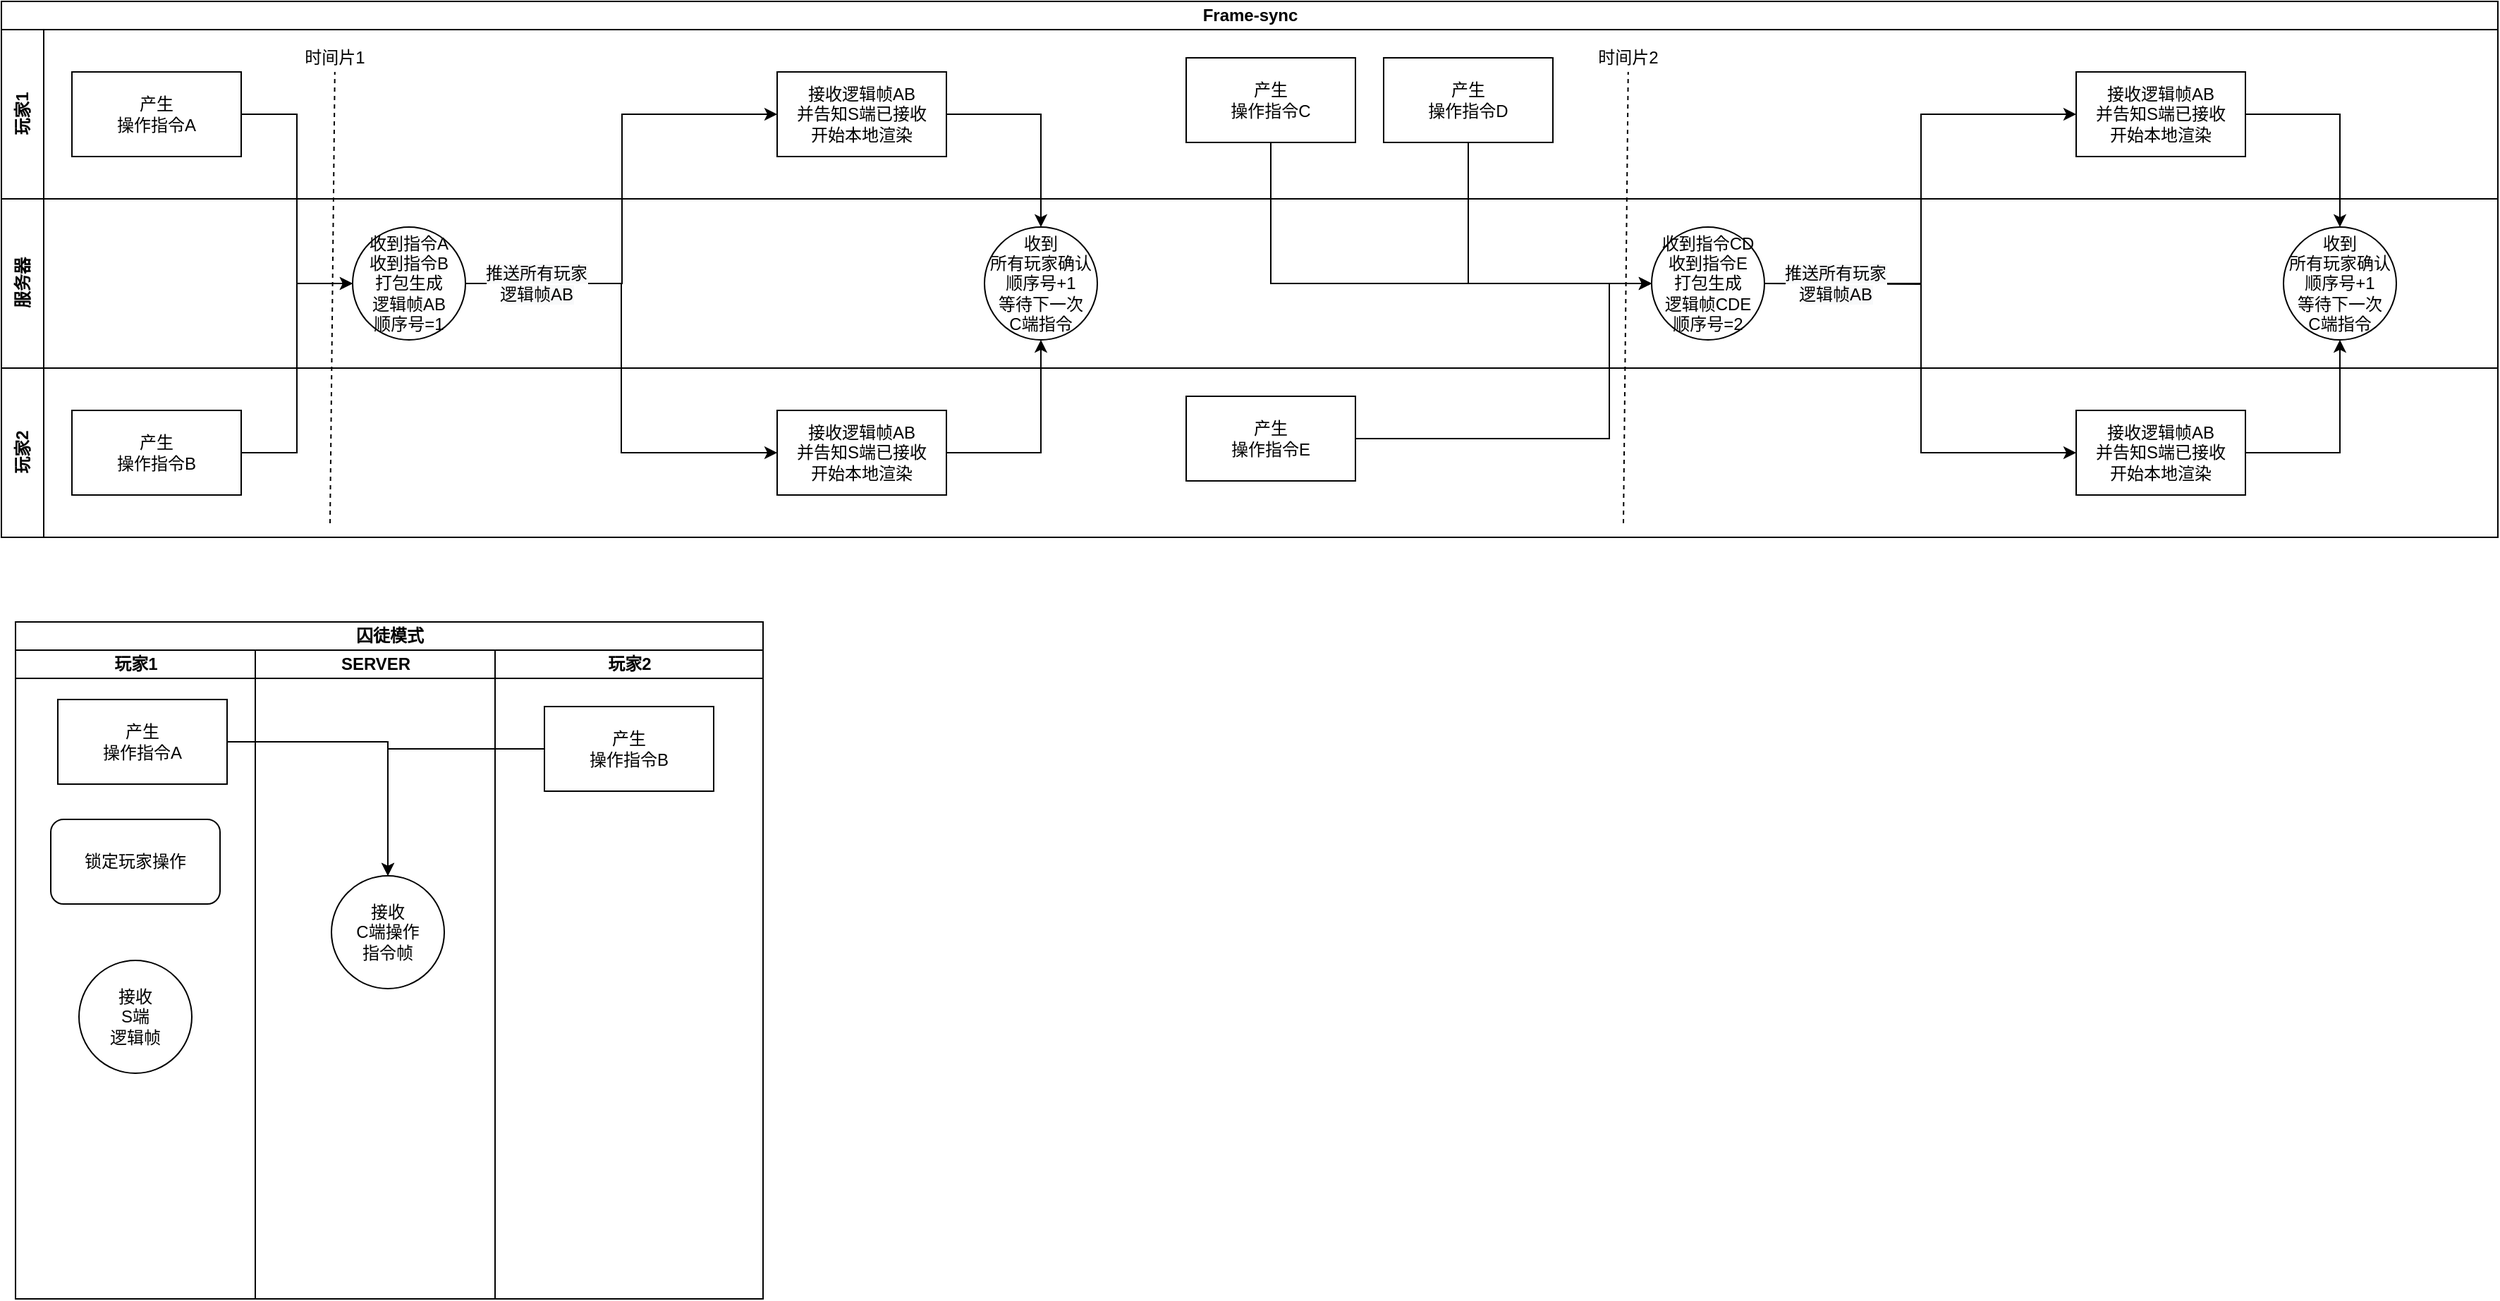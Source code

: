 <mxfile version="14.7.3" type="github">
  <diagram id="-5-jdhdnzxWbleS5DXfY" name="Page-1">
    <mxGraphModel dx="1426" dy="704" grid="1" gridSize="10" guides="1" tooltips="1" connect="1" arrows="1" fold="1" page="1" pageScale="1" pageWidth="827" pageHeight="1169" math="0" shadow="0">
      <root>
        <mxCell id="0" />
        <mxCell id="1" parent="0" />
        <mxCell id="7hrJLlgsWt-9u6O5V6BG-1" value="Frame-sync" style="swimlane;html=1;childLayout=stackLayout;resizeParent=1;resizeParentMax=0;horizontal=1;startSize=20;horizontalStack=0;" parent="1" vertex="1">
          <mxGeometry x="180" y="60" width="1770" height="380" as="geometry" />
        </mxCell>
        <mxCell id="7hrJLlgsWt-9u6O5V6BG-2" value="玩家1" style="swimlane;html=1;startSize=30;horizontal=0;" parent="7hrJLlgsWt-9u6O5V6BG-1" vertex="1">
          <mxGeometry y="20" width="1770" height="120" as="geometry" />
        </mxCell>
        <mxCell id="7hrJLlgsWt-9u6O5V6BG-5" value="产生&lt;br&gt;操作指令A" style="rounded=0;whiteSpace=wrap;html=1;" parent="7hrJLlgsWt-9u6O5V6BG-2" vertex="1">
          <mxGeometry x="50" y="30" width="120" height="60" as="geometry" />
        </mxCell>
        <mxCell id="7hrJLlgsWt-9u6O5V6BG-11" value="接收逻辑帧AB&lt;br&gt;并告知S端已接收&lt;br&gt;开始本地渲染" style="rounded=0;whiteSpace=wrap;html=1;" parent="7hrJLlgsWt-9u6O5V6BG-2" vertex="1">
          <mxGeometry x="550" y="30" width="120" height="60" as="geometry" />
        </mxCell>
        <mxCell id="YzlM53vTQGtiB-58P6q3-10" value="产生&lt;br&gt;操作指令C" style="rounded=0;whiteSpace=wrap;html=1;" vertex="1" parent="7hrJLlgsWt-9u6O5V6BG-2">
          <mxGeometry x="840" y="20" width="120" height="60" as="geometry" />
        </mxCell>
        <mxCell id="YzlM53vTQGtiB-58P6q3-11" value="产生&lt;br&gt;操作指令D" style="rounded=0;whiteSpace=wrap;html=1;" vertex="1" parent="7hrJLlgsWt-9u6O5V6BG-2">
          <mxGeometry x="980" y="20" width="120" height="60" as="geometry" />
        </mxCell>
        <mxCell id="YzlM53vTQGtiB-58P6q3-26" value="" style="endArrow=none;dashed=1;html=1;" edge="1" parent="7hrJLlgsWt-9u6O5V6BG-2" target="YzlM53vTQGtiB-58P6q3-28">
          <mxGeometry width="50" height="50" relative="1" as="geometry">
            <mxPoint x="233" y="350" as="sourcePoint" />
            <mxPoint x="233" y="20" as="targetPoint" />
          </mxGeometry>
        </mxCell>
        <mxCell id="YzlM53vTQGtiB-58P6q3-28" value="时间片1" style="text;html=1;strokeColor=none;fillColor=none;align=center;verticalAlign=middle;whiteSpace=wrap;rounded=0;" vertex="1" parent="7hrJLlgsWt-9u6O5V6BG-2">
          <mxGeometry x="213" y="10" width="47" height="20" as="geometry" />
        </mxCell>
        <mxCell id="YzlM53vTQGtiB-58P6q3-30" value="" style="endArrow=none;dashed=1;html=1;" edge="1" parent="7hrJLlgsWt-9u6O5V6BG-2" target="YzlM53vTQGtiB-58P6q3-31">
          <mxGeometry width="50" height="50" relative="1" as="geometry">
            <mxPoint x="1150" y="350" as="sourcePoint" />
            <mxPoint x="970" y="-60" as="targetPoint" />
          </mxGeometry>
        </mxCell>
        <mxCell id="YzlM53vTQGtiB-58P6q3-31" value="时间片2" style="text;html=1;strokeColor=none;fillColor=none;align=center;verticalAlign=middle;whiteSpace=wrap;rounded=0;" vertex="1" parent="7hrJLlgsWt-9u6O5V6BG-2">
          <mxGeometry x="1130" y="10" width="47" height="20" as="geometry" />
        </mxCell>
        <mxCell id="7hrJLlgsWt-9u6O5V6BG-3" value="服务器" style="swimlane;html=1;startSize=30;horizontal=0;" parent="7hrJLlgsWt-9u6O5V6BG-1" vertex="1">
          <mxGeometry y="140" width="1770" height="120" as="geometry" />
        </mxCell>
        <mxCell id="7hrJLlgsWt-9u6O5V6BG-7" value="收到指令A&lt;br&gt;收到指令B&lt;br&gt;打包生成&lt;br&gt;逻辑帧AB&lt;br&gt;顺序号=1" style="ellipse;whiteSpace=wrap;html=1;aspect=fixed;" parent="7hrJLlgsWt-9u6O5V6BG-3" vertex="1">
          <mxGeometry x="249" y="20" width="80" height="80" as="geometry" />
        </mxCell>
        <mxCell id="AFSrom-hQQR1lpxEIdzh-1" value="收到&lt;br&gt;所有玩家确认&lt;br&gt;顺序号+1&lt;br&gt;等待下一次&lt;br&gt;C端指令" style="ellipse;whiteSpace=wrap;html=1;aspect=fixed;" parent="7hrJLlgsWt-9u6O5V6BG-3" vertex="1">
          <mxGeometry x="697" y="20" width="80" height="80" as="geometry" />
        </mxCell>
        <mxCell id="YzlM53vTQGtiB-58P6q3-13" value="收到指令CD&lt;br&gt;收到指令E&lt;br&gt;打包生成&lt;br&gt;逻辑帧CDE&lt;br&gt;顺序号=2" style="ellipse;whiteSpace=wrap;html=1;aspect=fixed;" vertex="1" parent="7hrJLlgsWt-9u6O5V6BG-3">
          <mxGeometry x="1170" y="20" width="80" height="80" as="geometry" />
        </mxCell>
        <mxCell id="7hrJLlgsWt-9u6O5V6BG-4" value="玩家2" style="swimlane;html=1;startSize=30;horizontal=0;" parent="7hrJLlgsWt-9u6O5V6BG-1" vertex="1">
          <mxGeometry y="260" width="1770" height="120" as="geometry" />
        </mxCell>
        <mxCell id="7hrJLlgsWt-9u6O5V6BG-6" value="产生&lt;br&gt;操作指令B" style="rounded=0;whiteSpace=wrap;html=1;" parent="7hrJLlgsWt-9u6O5V6BG-4" vertex="1">
          <mxGeometry x="50" y="30" width="120" height="60" as="geometry" />
        </mxCell>
        <mxCell id="7hrJLlgsWt-9u6O5V6BG-12" value="接收逻辑帧AB&lt;br&gt;并告知S端已接收&lt;br&gt;开始本地渲染" style="rounded=0;whiteSpace=wrap;html=1;" parent="7hrJLlgsWt-9u6O5V6BG-4" vertex="1">
          <mxGeometry x="550" y="30" width="120" height="60" as="geometry" />
        </mxCell>
        <mxCell id="YzlM53vTQGtiB-58P6q3-12" value="产生&lt;br&gt;操作指令E" style="rounded=0;whiteSpace=wrap;html=1;" vertex="1" parent="7hrJLlgsWt-9u6O5V6BG-4">
          <mxGeometry x="840" y="20" width="120" height="60" as="geometry" />
        </mxCell>
        <mxCell id="7hrJLlgsWt-9u6O5V6BG-8" style="edgeStyle=orthogonalEdgeStyle;rounded=0;orthogonalLoop=1;jettySize=auto;html=1;entryX=0;entryY=0.5;entryDx=0;entryDy=0;" parent="7hrJLlgsWt-9u6O5V6BG-1" source="7hrJLlgsWt-9u6O5V6BG-5" target="7hrJLlgsWt-9u6O5V6BG-7" edge="1">
          <mxGeometry relative="1" as="geometry" />
        </mxCell>
        <mxCell id="7hrJLlgsWt-9u6O5V6BG-9" style="edgeStyle=orthogonalEdgeStyle;rounded=0;orthogonalLoop=1;jettySize=auto;html=1;entryX=0;entryY=0.5;entryDx=0;entryDy=0;" parent="7hrJLlgsWt-9u6O5V6BG-1" source="7hrJLlgsWt-9u6O5V6BG-6" target="7hrJLlgsWt-9u6O5V6BG-7" edge="1">
          <mxGeometry relative="1" as="geometry" />
        </mxCell>
        <mxCell id="7hrJLlgsWt-9u6O5V6BG-13" style="edgeStyle=orthogonalEdgeStyle;rounded=0;orthogonalLoop=1;jettySize=auto;html=1;entryX=0;entryY=0.5;entryDx=0;entryDy=0;exitX=1;exitY=0.5;exitDx=0;exitDy=0;" parent="7hrJLlgsWt-9u6O5V6BG-1" source="7hrJLlgsWt-9u6O5V6BG-7" target="7hrJLlgsWt-9u6O5V6BG-11" edge="1">
          <mxGeometry relative="1" as="geometry">
            <mxPoint x="479" y="200" as="sourcePoint" />
            <Array as="points">
              <mxPoint x="440" y="200" />
              <mxPoint x="440" y="80" />
            </Array>
          </mxGeometry>
        </mxCell>
        <mxCell id="7hrJLlgsWt-9u6O5V6BG-14" style="edgeStyle=orthogonalEdgeStyle;rounded=0;orthogonalLoop=1;jettySize=auto;html=1;entryX=0;entryY=0.5;entryDx=0;entryDy=0;exitX=1;exitY=0.5;exitDx=0;exitDy=0;" parent="7hrJLlgsWt-9u6O5V6BG-1" source="7hrJLlgsWt-9u6O5V6BG-7" target="7hrJLlgsWt-9u6O5V6BG-12" edge="1">
          <mxGeometry relative="1" as="geometry">
            <mxPoint x="479" y="200" as="sourcePoint" />
          </mxGeometry>
        </mxCell>
        <mxCell id="AFSrom-hQQR1lpxEIdzh-46" value="&lt;span style=&quot;font-size: 12px ; background-color: rgb(248 , 249 , 250)&quot;&gt;推送所有玩家&lt;/span&gt;&lt;br style=&quot;font-size: 12px ; background-color: rgb(248 , 249 , 250)&quot;&gt;&lt;span style=&quot;font-size: 12px ; background-color: rgb(248 , 249 , 250)&quot;&gt;逻辑帧AB&lt;/span&gt;" style="edgeLabel;html=1;align=center;verticalAlign=middle;resizable=0;points=[];" parent="7hrJLlgsWt-9u6O5V6BG-14" vertex="1" connectable="0">
          <mxGeometry x="-0.707" relative="1" as="geometry">
            <mxPoint as="offset" />
          </mxGeometry>
        </mxCell>
        <mxCell id="AFSrom-hQQR1lpxEIdzh-2" style="edgeStyle=orthogonalEdgeStyle;rounded=0;orthogonalLoop=1;jettySize=auto;html=1;" parent="7hrJLlgsWt-9u6O5V6BG-1" source="7hrJLlgsWt-9u6O5V6BG-11" target="AFSrom-hQQR1lpxEIdzh-1" edge="1">
          <mxGeometry relative="1" as="geometry" />
        </mxCell>
        <mxCell id="AFSrom-hQQR1lpxEIdzh-3" style="edgeStyle=orthogonalEdgeStyle;rounded=0;orthogonalLoop=1;jettySize=auto;html=1;entryX=0.5;entryY=1;entryDx=0;entryDy=0;" parent="7hrJLlgsWt-9u6O5V6BG-1" source="7hrJLlgsWt-9u6O5V6BG-12" target="AFSrom-hQQR1lpxEIdzh-1" edge="1">
          <mxGeometry relative="1" as="geometry" />
        </mxCell>
        <mxCell id="YzlM53vTQGtiB-58P6q3-14" style="edgeStyle=orthogonalEdgeStyle;rounded=0;orthogonalLoop=1;jettySize=auto;html=1;entryX=0;entryY=0.5;entryDx=0;entryDy=0;" edge="1" parent="7hrJLlgsWt-9u6O5V6BG-1" source="YzlM53vTQGtiB-58P6q3-11" target="YzlM53vTQGtiB-58P6q3-13">
          <mxGeometry relative="1" as="geometry">
            <Array as="points">
              <mxPoint x="1040" y="200" />
            </Array>
          </mxGeometry>
        </mxCell>
        <mxCell id="YzlM53vTQGtiB-58P6q3-15" style="edgeStyle=orthogonalEdgeStyle;rounded=0;orthogonalLoop=1;jettySize=auto;html=1;entryX=0;entryY=0.5;entryDx=0;entryDy=0;" edge="1" parent="7hrJLlgsWt-9u6O5V6BG-1" source="YzlM53vTQGtiB-58P6q3-10" target="YzlM53vTQGtiB-58P6q3-13">
          <mxGeometry relative="1" as="geometry">
            <Array as="points">
              <mxPoint x="900" y="200" />
            </Array>
          </mxGeometry>
        </mxCell>
        <mxCell id="YzlM53vTQGtiB-58P6q3-16" style="edgeStyle=orthogonalEdgeStyle;rounded=0;orthogonalLoop=1;jettySize=auto;html=1;entryX=0;entryY=0.5;entryDx=0;entryDy=0;" edge="1" parent="7hrJLlgsWt-9u6O5V6BG-1" source="YzlM53vTQGtiB-58P6q3-12" target="YzlM53vTQGtiB-58P6q3-13">
          <mxGeometry relative="1" as="geometry">
            <Array as="points">
              <mxPoint x="1140" y="310" />
              <mxPoint x="1140" y="200" />
            </Array>
          </mxGeometry>
        </mxCell>
        <mxCell id="YzlM53vTQGtiB-58P6q3-18" value="接收逻辑帧AB&lt;br&gt;并告知S端已接收&lt;br&gt;开始本地渲染" style="rounded=0;whiteSpace=wrap;html=1;" vertex="1" parent="1">
          <mxGeometry x="1651" y="110" width="120" height="60" as="geometry" />
        </mxCell>
        <mxCell id="YzlM53vTQGtiB-58P6q3-19" value="收到&lt;br&gt;所有玩家确认&lt;br&gt;顺序号+1&lt;br&gt;等待下一次&lt;br&gt;C端指令" style="ellipse;whiteSpace=wrap;html=1;aspect=fixed;" vertex="1" parent="1">
          <mxGeometry x="1798" y="220" width="80" height="80" as="geometry" />
        </mxCell>
        <mxCell id="YzlM53vTQGtiB-58P6q3-20" value="接收逻辑帧AB&lt;br&gt;并告知S端已接收&lt;br&gt;开始本地渲染" style="rounded=0;whiteSpace=wrap;html=1;" vertex="1" parent="1">
          <mxGeometry x="1651" y="350" width="120" height="60" as="geometry" />
        </mxCell>
        <mxCell id="YzlM53vTQGtiB-58P6q3-21" style="edgeStyle=orthogonalEdgeStyle;rounded=0;orthogonalLoop=1;jettySize=auto;html=1;entryX=0;entryY=0.5;entryDx=0;entryDy=0;exitX=1;exitY=0.5;exitDx=0;exitDy=0;" edge="1" parent="1" target="YzlM53vTQGtiB-58P6q3-18">
          <mxGeometry relative="1" as="geometry">
            <mxPoint x="1430" y="260" as="sourcePoint" />
            <Array as="points">
              <mxPoint x="1541" y="260" />
              <mxPoint x="1541" y="140" />
            </Array>
          </mxGeometry>
        </mxCell>
        <mxCell id="YzlM53vTQGtiB-58P6q3-22" style="edgeStyle=orthogonalEdgeStyle;rounded=0;orthogonalLoop=1;jettySize=auto;html=1;entryX=0;entryY=0.5;entryDx=0;entryDy=0;exitX=1;exitY=0.5;exitDx=0;exitDy=0;" edge="1" parent="1" target="YzlM53vTQGtiB-58P6q3-20">
          <mxGeometry relative="1" as="geometry">
            <mxPoint x="1430" y="260" as="sourcePoint" />
          </mxGeometry>
        </mxCell>
        <mxCell id="YzlM53vTQGtiB-58P6q3-23" value="&lt;span style=&quot;font-size: 12px ; background-color: rgb(248 , 249 , 250)&quot;&gt;推送所有玩家&lt;/span&gt;&lt;br style=&quot;font-size: 12px ; background-color: rgb(248 , 249 , 250)&quot;&gt;&lt;span style=&quot;font-size: 12px ; background-color: rgb(248 , 249 , 250)&quot;&gt;逻辑帧AB&lt;/span&gt;" style="edgeLabel;html=1;align=center;verticalAlign=middle;resizable=0;points=[];" vertex="1" connectable="0" parent="YzlM53vTQGtiB-58P6q3-22">
          <mxGeometry x="-0.707" relative="1" as="geometry">
            <mxPoint as="offset" />
          </mxGeometry>
        </mxCell>
        <mxCell id="YzlM53vTQGtiB-58P6q3-24" style="edgeStyle=orthogonalEdgeStyle;rounded=0;orthogonalLoop=1;jettySize=auto;html=1;" edge="1" parent="1" source="YzlM53vTQGtiB-58P6q3-18" target="YzlM53vTQGtiB-58P6q3-19">
          <mxGeometry relative="1" as="geometry" />
        </mxCell>
        <mxCell id="YzlM53vTQGtiB-58P6q3-25" style="edgeStyle=orthogonalEdgeStyle;rounded=0;orthogonalLoop=1;jettySize=auto;html=1;entryX=0.5;entryY=1;entryDx=0;entryDy=0;" edge="1" parent="1" source="YzlM53vTQGtiB-58P6q3-20" target="YzlM53vTQGtiB-58P6q3-19">
          <mxGeometry relative="1" as="geometry" />
        </mxCell>
        <mxCell id="YzlM53vTQGtiB-58P6q3-32" value="囚徒模式" style="swimlane;html=1;childLayout=stackLayout;resizeParent=1;resizeParentMax=0;startSize=20;" vertex="1" parent="1">
          <mxGeometry x="190" y="500" width="530" height="480" as="geometry" />
        </mxCell>
        <mxCell id="YzlM53vTQGtiB-58P6q3-33" value="玩家1" style="swimlane;html=1;startSize=20;" vertex="1" parent="YzlM53vTQGtiB-58P6q3-32">
          <mxGeometry y="20" width="170" height="460" as="geometry" />
        </mxCell>
        <mxCell id="YzlM53vTQGtiB-58P6q3-37" value="产生&lt;br&gt;操作指令A" style="rounded=0;whiteSpace=wrap;html=1;" vertex="1" parent="YzlM53vTQGtiB-58P6q3-33">
          <mxGeometry x="30" y="35" width="120" height="60" as="geometry" />
        </mxCell>
        <mxCell id="YzlM53vTQGtiB-58P6q3-42" value="锁定玩家操作" style="rounded=1;whiteSpace=wrap;html=1;" vertex="1" parent="YzlM53vTQGtiB-58P6q3-33">
          <mxGeometry x="25" y="120" width="120" height="60" as="geometry" />
        </mxCell>
        <mxCell id="YzlM53vTQGtiB-58P6q3-43" value="接收&lt;br&gt;S端&lt;br&gt;逻辑帧" style="ellipse;whiteSpace=wrap;html=1;aspect=fixed;" vertex="1" parent="YzlM53vTQGtiB-58P6q3-33">
          <mxGeometry x="45" y="220" width="80" height="80" as="geometry" />
        </mxCell>
        <mxCell id="YzlM53vTQGtiB-58P6q3-34" value="SERVER" style="swimlane;html=1;startSize=20;" vertex="1" parent="YzlM53vTQGtiB-58P6q3-32">
          <mxGeometry x="170" y="20" width="170" height="460" as="geometry" />
        </mxCell>
        <mxCell id="YzlM53vTQGtiB-58P6q3-39" value="接收&lt;br&gt;C端操作&lt;br&gt;指令帧" style="ellipse;whiteSpace=wrap;html=1;aspect=fixed;" vertex="1" parent="YzlM53vTQGtiB-58P6q3-34">
          <mxGeometry x="54" y="160" width="80" height="80" as="geometry" />
        </mxCell>
        <mxCell id="YzlM53vTQGtiB-58P6q3-35" value="玩家2" style="swimlane;html=1;startSize=20;" vertex="1" parent="YzlM53vTQGtiB-58P6q3-32">
          <mxGeometry x="340" y="20" width="190" height="460" as="geometry" />
        </mxCell>
        <mxCell id="YzlM53vTQGtiB-58P6q3-38" value="产生&lt;br&gt;操作指令B" style="rounded=0;whiteSpace=wrap;html=1;" vertex="1" parent="YzlM53vTQGtiB-58P6q3-35">
          <mxGeometry x="35" y="40" width="120" height="60" as="geometry" />
        </mxCell>
        <mxCell id="YzlM53vTQGtiB-58P6q3-40" style="edgeStyle=orthogonalEdgeStyle;rounded=0;orthogonalLoop=1;jettySize=auto;html=1;" edge="1" parent="YzlM53vTQGtiB-58P6q3-32" source="YzlM53vTQGtiB-58P6q3-37" target="YzlM53vTQGtiB-58P6q3-39">
          <mxGeometry relative="1" as="geometry" />
        </mxCell>
        <mxCell id="YzlM53vTQGtiB-58P6q3-41" style="edgeStyle=orthogonalEdgeStyle;rounded=0;orthogonalLoop=1;jettySize=auto;html=1;entryX=0.5;entryY=0;entryDx=0;entryDy=0;" edge="1" parent="YzlM53vTQGtiB-58P6q3-32" source="YzlM53vTQGtiB-58P6q3-38" target="YzlM53vTQGtiB-58P6q3-39">
          <mxGeometry relative="1" as="geometry" />
        </mxCell>
      </root>
    </mxGraphModel>
  </diagram>
</mxfile>
